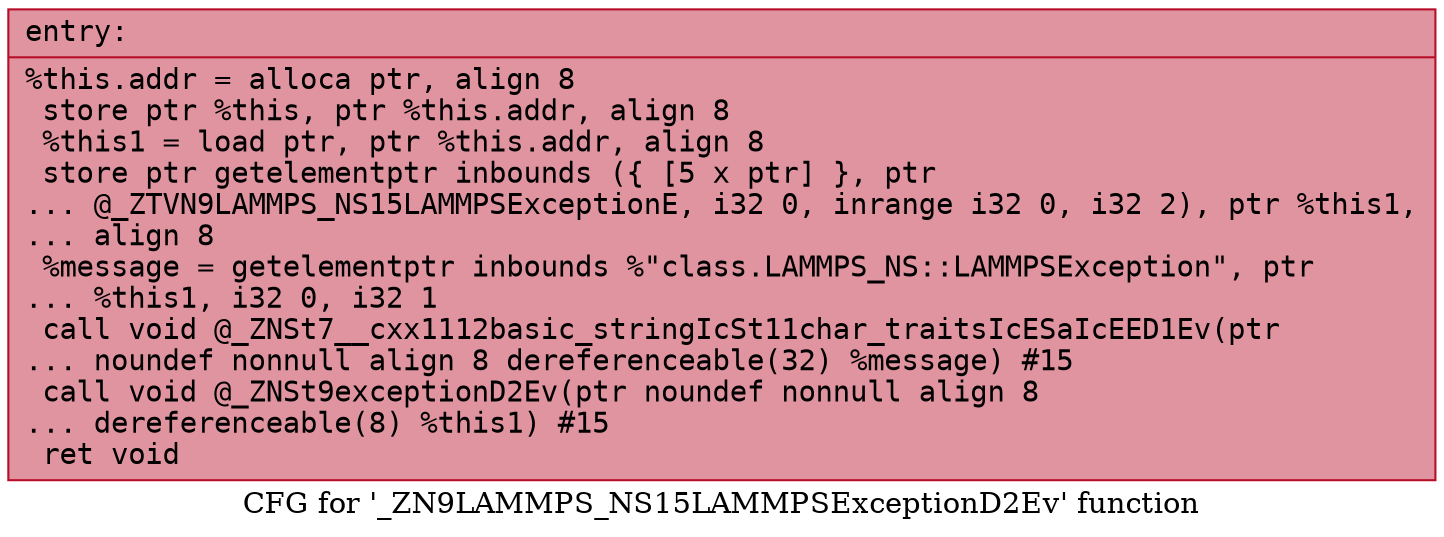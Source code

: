 digraph "CFG for '_ZN9LAMMPS_NS15LAMMPSExceptionD2Ev' function" {
	label="CFG for '_ZN9LAMMPS_NS15LAMMPSExceptionD2Ev' function";

	Node0x55ba30393f60 [shape=record,color="#b70d28ff", style=filled, fillcolor="#b70d2870" fontname="Courier",label="{entry:\l|  %this.addr = alloca ptr, align 8\l  store ptr %this, ptr %this.addr, align 8\l  %this1 = load ptr, ptr %this.addr, align 8\l  store ptr getelementptr inbounds (\{ [5 x ptr] \}, ptr\l... @_ZTVN9LAMMPS_NS15LAMMPSExceptionE, i32 0, inrange i32 0, i32 2), ptr %this1,\l... align 8\l  %message = getelementptr inbounds %\"class.LAMMPS_NS::LAMMPSException\", ptr\l... %this1, i32 0, i32 1\l  call void @_ZNSt7__cxx1112basic_stringIcSt11char_traitsIcESaIcEED1Ev(ptr\l... noundef nonnull align 8 dereferenceable(32) %message) #15\l  call void @_ZNSt9exceptionD2Ev(ptr noundef nonnull align 8\l... dereferenceable(8) %this1) #15\l  ret void\l}"];
}
